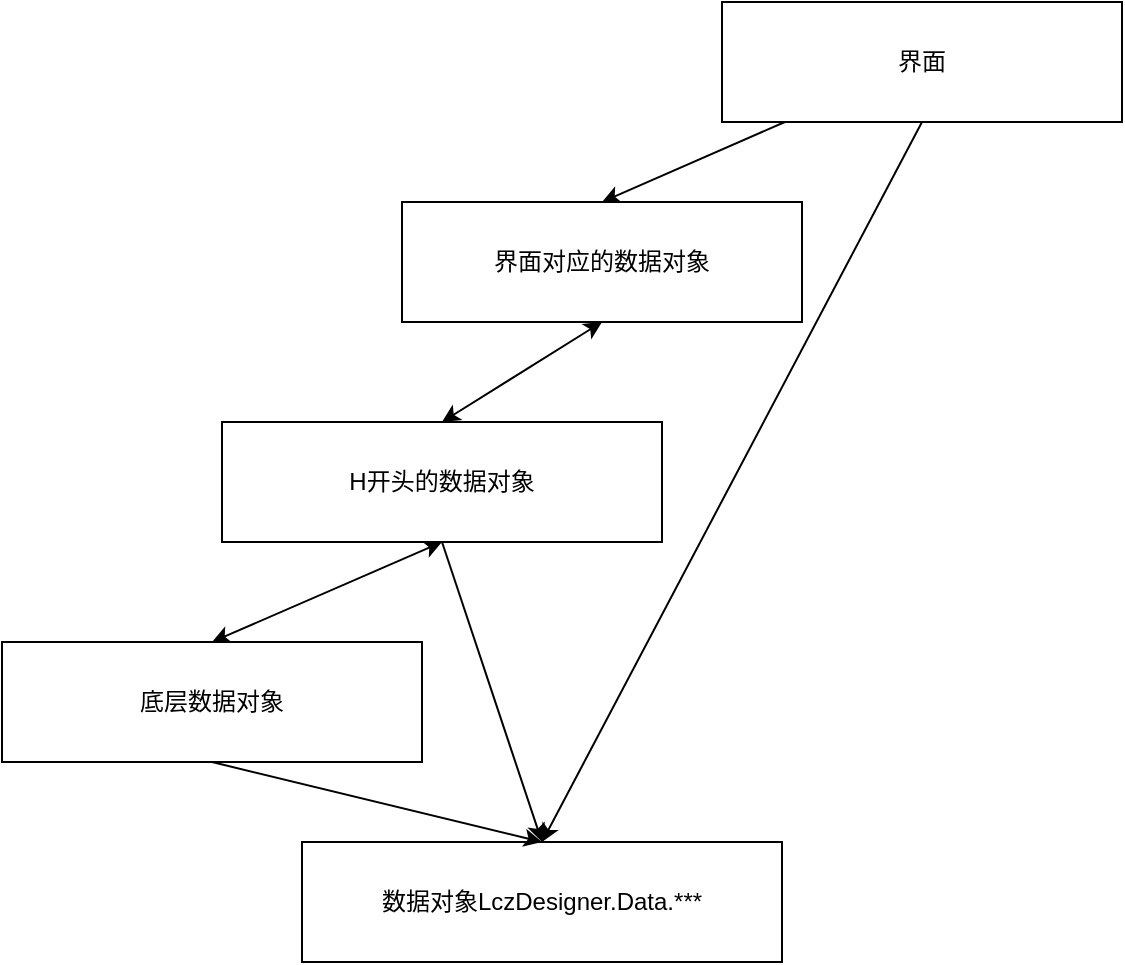 <mxfile version="13.1.3" type="github">
  <diagram id="CalV7spZe0ttn7tdiSIR" name="第 1 页">
    <mxGraphModel dx="652" dy="737" grid="1" gridSize="10" guides="1" tooltips="1" connect="1" arrows="1" fold="1" page="1" pageScale="1" pageWidth="827" pageHeight="1169" math="0" shadow="0">
      <root>
        <mxCell id="0" />
        <mxCell id="1" parent="0" />
        <mxCell id="xjZ5U-POxhpRdYM-9Ca2-1" value="数据对象LczDesigner.Data.***&lt;br&gt;" style="rounded=0;whiteSpace=wrap;html=1;" vertex="1" parent="1">
          <mxGeometry x="150" y="480" width="240" height="60" as="geometry" />
        </mxCell>
        <mxCell id="xjZ5U-POxhpRdYM-9Ca2-2" value="H开头的数据对象" style="rounded=0;whiteSpace=wrap;html=1;" vertex="1" parent="1">
          <mxGeometry x="110" y="270" width="220" height="60" as="geometry" />
        </mxCell>
        <mxCell id="xjZ5U-POxhpRdYM-9Ca2-3" value="底层数据对象" style="rounded=0;whiteSpace=wrap;html=1;" vertex="1" parent="1">
          <mxGeometry y="380" width="210" height="60" as="geometry" />
        </mxCell>
        <mxCell id="xjZ5U-POxhpRdYM-9Ca2-4" value="" style="endArrow=classic;html=1;entryX=0.5;entryY=0;entryDx=0;entryDy=0;exitX=0.5;exitY=1;exitDx=0;exitDy=0;" edge="1" parent="1" source="xjZ5U-POxhpRdYM-9Ca2-2" target="xjZ5U-POxhpRdYM-9Ca2-1">
          <mxGeometry width="50" height="50" relative="1" as="geometry">
            <mxPoint x="310" y="400" as="sourcePoint" />
            <mxPoint x="360" y="350" as="targetPoint" />
          </mxGeometry>
        </mxCell>
        <mxCell id="xjZ5U-POxhpRdYM-9Ca2-5" value="" style="endArrow=classic;html=1;entryX=0.5;entryY=0;entryDx=0;entryDy=0;exitX=0.5;exitY=1;exitDx=0;exitDy=0;" edge="1" parent="1" source="xjZ5U-POxhpRdYM-9Ca2-3" target="xjZ5U-POxhpRdYM-9Ca2-1">
          <mxGeometry width="50" height="50" relative="1" as="geometry">
            <mxPoint x="390" y="480" as="sourcePoint" />
            <mxPoint x="440" y="430" as="targetPoint" />
          </mxGeometry>
        </mxCell>
        <mxCell id="xjZ5U-POxhpRdYM-9Ca2-6" value="界面" style="rounded=0;whiteSpace=wrap;html=1;" vertex="1" parent="1">
          <mxGeometry x="360" y="60" width="200" height="60" as="geometry" />
        </mxCell>
        <mxCell id="xjZ5U-POxhpRdYM-9Ca2-7" value="界面对应的数据对象" style="rounded=0;whiteSpace=wrap;html=1;" vertex="1" parent="1">
          <mxGeometry x="200" y="160" width="200" height="60" as="geometry" />
        </mxCell>
        <mxCell id="xjZ5U-POxhpRdYM-9Ca2-8" value="" style="endArrow=classic;html=1;entryX=0.5;entryY=0;entryDx=0;entryDy=0;" edge="1" parent="1" source="xjZ5U-POxhpRdYM-9Ca2-6" target="xjZ5U-POxhpRdYM-9Ca2-7">
          <mxGeometry width="50" height="50" relative="1" as="geometry">
            <mxPoint x="310" y="400" as="sourcePoint" />
            <mxPoint x="360" y="350" as="targetPoint" />
          </mxGeometry>
        </mxCell>
        <mxCell id="xjZ5U-POxhpRdYM-9Ca2-11" value="" style="endArrow=classic;startArrow=classic;html=1;entryX=0.5;entryY=1;entryDx=0;entryDy=0;exitX=0.5;exitY=0;exitDx=0;exitDy=0;" edge="1" parent="1" source="xjZ5U-POxhpRdYM-9Ca2-3" target="xjZ5U-POxhpRdYM-9Ca2-2">
          <mxGeometry width="50" height="50" relative="1" as="geometry">
            <mxPoint x="370" y="360" as="sourcePoint" />
            <mxPoint x="420" y="310" as="targetPoint" />
          </mxGeometry>
        </mxCell>
        <mxCell id="xjZ5U-POxhpRdYM-9Ca2-12" value="" style="endArrow=classic;startArrow=classic;html=1;entryX=0.5;entryY=1;entryDx=0;entryDy=0;exitX=0.5;exitY=0;exitDx=0;exitDy=0;" edge="1" parent="1" source="xjZ5U-POxhpRdYM-9Ca2-2" target="xjZ5U-POxhpRdYM-9Ca2-7">
          <mxGeometry width="50" height="50" relative="1" as="geometry">
            <mxPoint x="140" y="250" as="sourcePoint" />
            <mxPoint x="190" y="200" as="targetPoint" />
          </mxGeometry>
        </mxCell>
        <mxCell id="xjZ5U-POxhpRdYM-9Ca2-13" value="" style="endArrow=classic;html=1;exitX=0.5;exitY=1;exitDx=0;exitDy=0;entryX=0.5;entryY=0;entryDx=0;entryDy=0;" edge="1" parent="1" source="xjZ5U-POxhpRdYM-9Ca2-6" target="xjZ5U-POxhpRdYM-9Ca2-1">
          <mxGeometry width="50" height="50" relative="1" as="geometry">
            <mxPoint x="310" y="400" as="sourcePoint" />
            <mxPoint x="360" y="350" as="targetPoint" />
          </mxGeometry>
        </mxCell>
      </root>
    </mxGraphModel>
  </diagram>
</mxfile>
